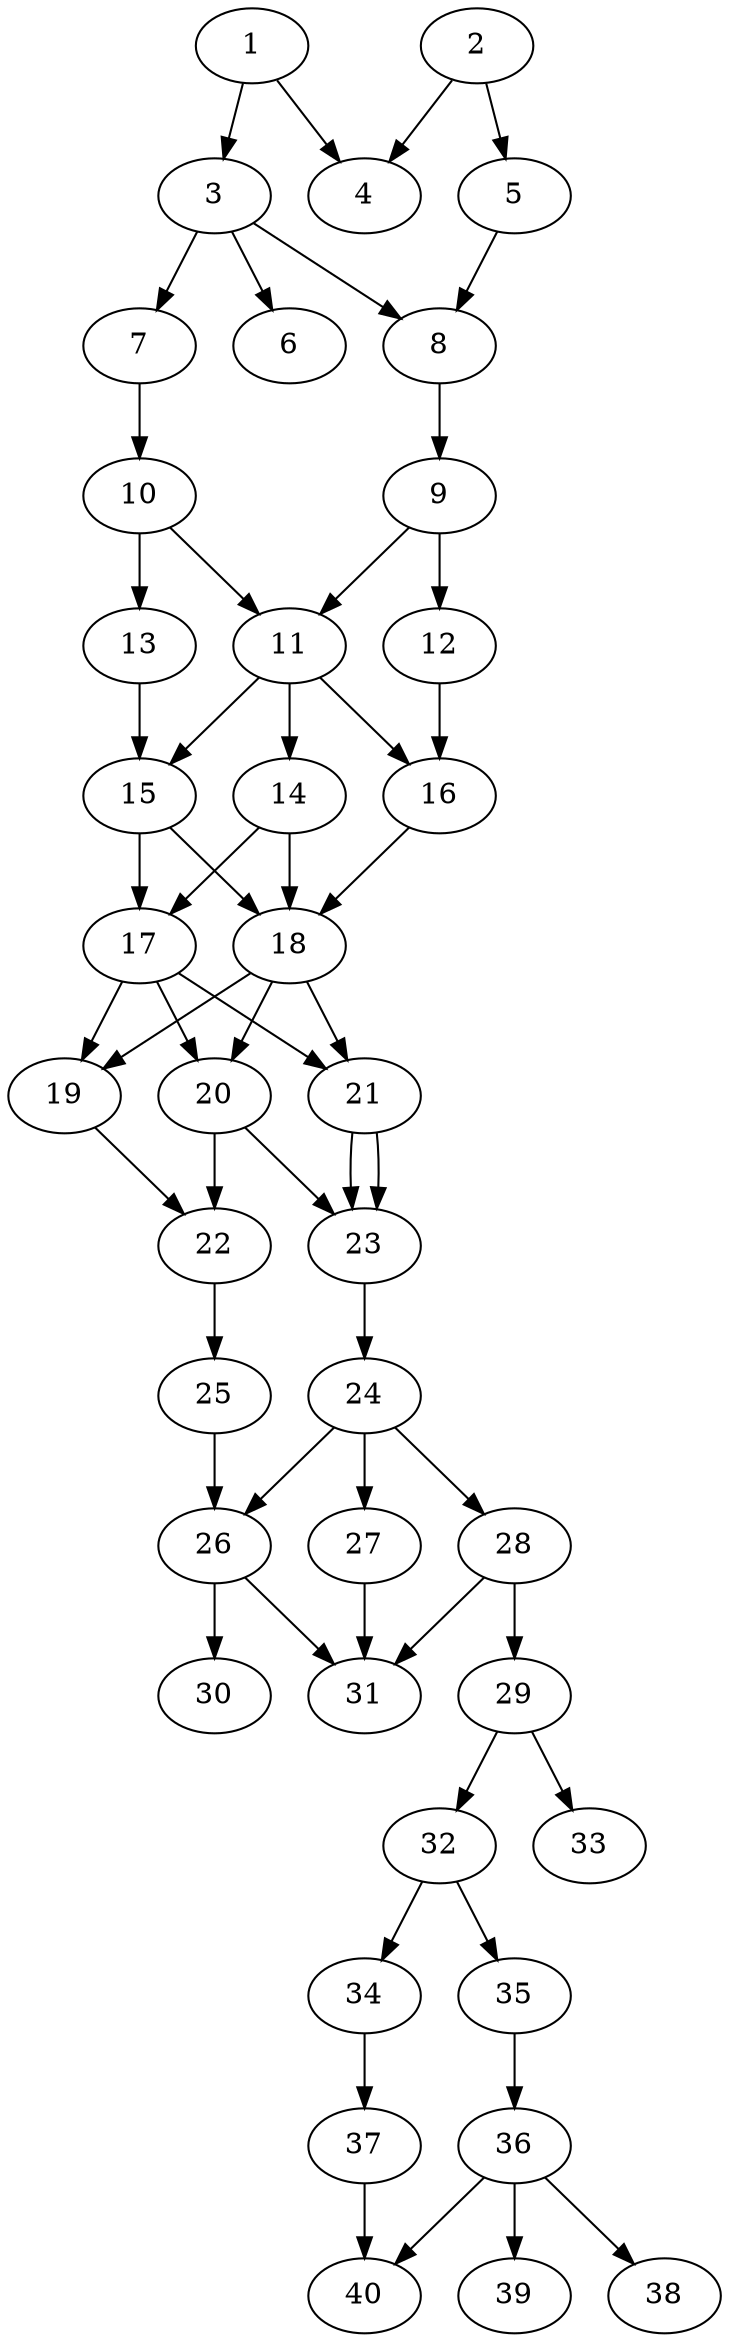 // DAG automatically generated by daggen at Thu Oct  3 14:06:50 2019
// ./daggen --dot -n 40 --ccr 0.4 --fat 0.3 --regular 0.7 --density 0.7 --mindata 5242880 --maxdata 52428800 
digraph G {
  1 [size="32588800", alpha="0.02", expect_size="13035520"] 
  1 -> 3 [size ="13035520"]
  1 -> 4 [size ="13035520"]
  2 [size="108520960", alpha="0.20", expect_size="43408384"] 
  2 -> 4 [size ="43408384"]
  2 -> 5 [size ="43408384"]
  3 [size="38246400", alpha="0.11", expect_size="15298560"] 
  3 -> 6 [size ="15298560"]
  3 -> 7 [size ="15298560"]
  3 -> 8 [size ="15298560"]
  4 [size="91018240", alpha="0.06", expect_size="36407296"] 
  5 [size="130762240", alpha="0.11", expect_size="52304896"] 
  5 -> 8 [size ="52304896"]
  6 [size="59924480", alpha="0.03", expect_size="23969792"] 
  7 [size="114316800", alpha="0.14", expect_size="45726720"] 
  7 -> 10 [size ="45726720"]
  8 [size="28853760", alpha="0.16", expect_size="11541504"] 
  8 -> 9 [size ="11541504"]
  9 [size="41405440", alpha="0.12", expect_size="16562176"] 
  9 -> 11 [size ="16562176"]
  9 -> 12 [size ="16562176"]
  10 [size="82629120", alpha="0.18", expect_size="33051648"] 
  10 -> 11 [size ="33051648"]
  10 -> 13 [size ="33051648"]
  11 [size="44042240", alpha="0.16", expect_size="17616896"] 
  11 -> 14 [size ="17616896"]
  11 -> 15 [size ="17616896"]
  11 -> 16 [size ="17616896"]
  12 [size="55895040", alpha="0.09", expect_size="22358016"] 
  12 -> 16 [size ="22358016"]
  13 [size="54274560", alpha="0.01", expect_size="21709824"] 
  13 -> 15 [size ="21709824"]
  14 [size="116515840", alpha="0.08", expect_size="46606336"] 
  14 -> 17 [size ="46606336"]
  14 -> 18 [size ="46606336"]
  15 [size="36231680", alpha="0.06", expect_size="14492672"] 
  15 -> 17 [size ="14492672"]
  15 -> 18 [size ="14492672"]
  16 [size="103106560", alpha="0.13", expect_size="41242624"] 
  16 -> 18 [size ="41242624"]
  17 [size="123712000", alpha="0.14", expect_size="49484800"] 
  17 -> 19 [size ="49484800"]
  17 -> 20 [size ="49484800"]
  17 -> 21 [size ="49484800"]
  18 [size="89640960", alpha="0.12", expect_size="35856384"] 
  18 -> 19 [size ="35856384"]
  18 -> 20 [size ="35856384"]
  18 -> 21 [size ="35856384"]
  19 [size="66324480", alpha="0.06", expect_size="26529792"] 
  19 -> 22 [size ="26529792"]
  20 [size="22087680", alpha="0.05", expect_size="8835072"] 
  20 -> 22 [size ="8835072"]
  20 -> 23 [size ="8835072"]
  21 [size="130772480", alpha="0.08", expect_size="52308992"] 
  21 -> 23 [size ="52308992"]
  21 -> 23 [size ="52308992"]
  22 [size="105635840", alpha="0.08", expect_size="42254336"] 
  22 -> 25 [size ="42254336"]
  23 [size="37859840", alpha="0.11", expect_size="15143936"] 
  23 -> 24 [size ="15143936"]
  24 [size="44989440", alpha="0.08", expect_size="17995776"] 
  24 -> 26 [size ="17995776"]
  24 -> 27 [size ="17995776"]
  24 -> 28 [size ="17995776"]
  25 [size="95086080", alpha="0.04", expect_size="38034432"] 
  25 -> 26 [size ="38034432"]
  26 [size="129815040", alpha="0.09", expect_size="51926016"] 
  26 -> 30 [size ="51926016"]
  26 -> 31 [size ="51926016"]
  27 [size="90265600", alpha="0.11", expect_size="36106240"] 
  27 -> 31 [size ="36106240"]
  28 [size="53724160", alpha="0.15", expect_size="21489664"] 
  28 -> 29 [size ="21489664"]
  28 -> 31 [size ="21489664"]
  29 [size="124008960", alpha="0.04", expect_size="49603584"] 
  29 -> 32 [size ="49603584"]
  29 -> 33 [size ="49603584"]
  30 [size="39436800", alpha="0.05", expect_size="15774720"] 
  31 [size="71226880", alpha="0.11", expect_size="28490752"] 
  32 [size="120903680", alpha="0.05", expect_size="48361472"] 
  32 -> 34 [size ="48361472"]
  32 -> 35 [size ="48361472"]
  33 [size="47946240", alpha="0.05", expect_size="19178496"] 
  34 [size="113428480", alpha="0.03", expect_size="45371392"] 
  34 -> 37 [size ="45371392"]
  35 [size="41367040", alpha="0.05", expect_size="16546816"] 
  35 -> 36 [size ="16546816"]
  36 [size="67384320", alpha="0.03", expect_size="26953728"] 
  36 -> 38 [size ="26953728"]
  36 -> 39 [size ="26953728"]
  36 -> 40 [size ="26953728"]
  37 [size="120335360", alpha="0.18", expect_size="48134144"] 
  37 -> 40 [size ="48134144"]
  38 [size="65500160", alpha="0.07", expect_size="26200064"] 
  39 [size="36590080", alpha="0.05", expect_size="14636032"] 
  40 [size="61905920", alpha="0.05", expect_size="24762368"] 
}
